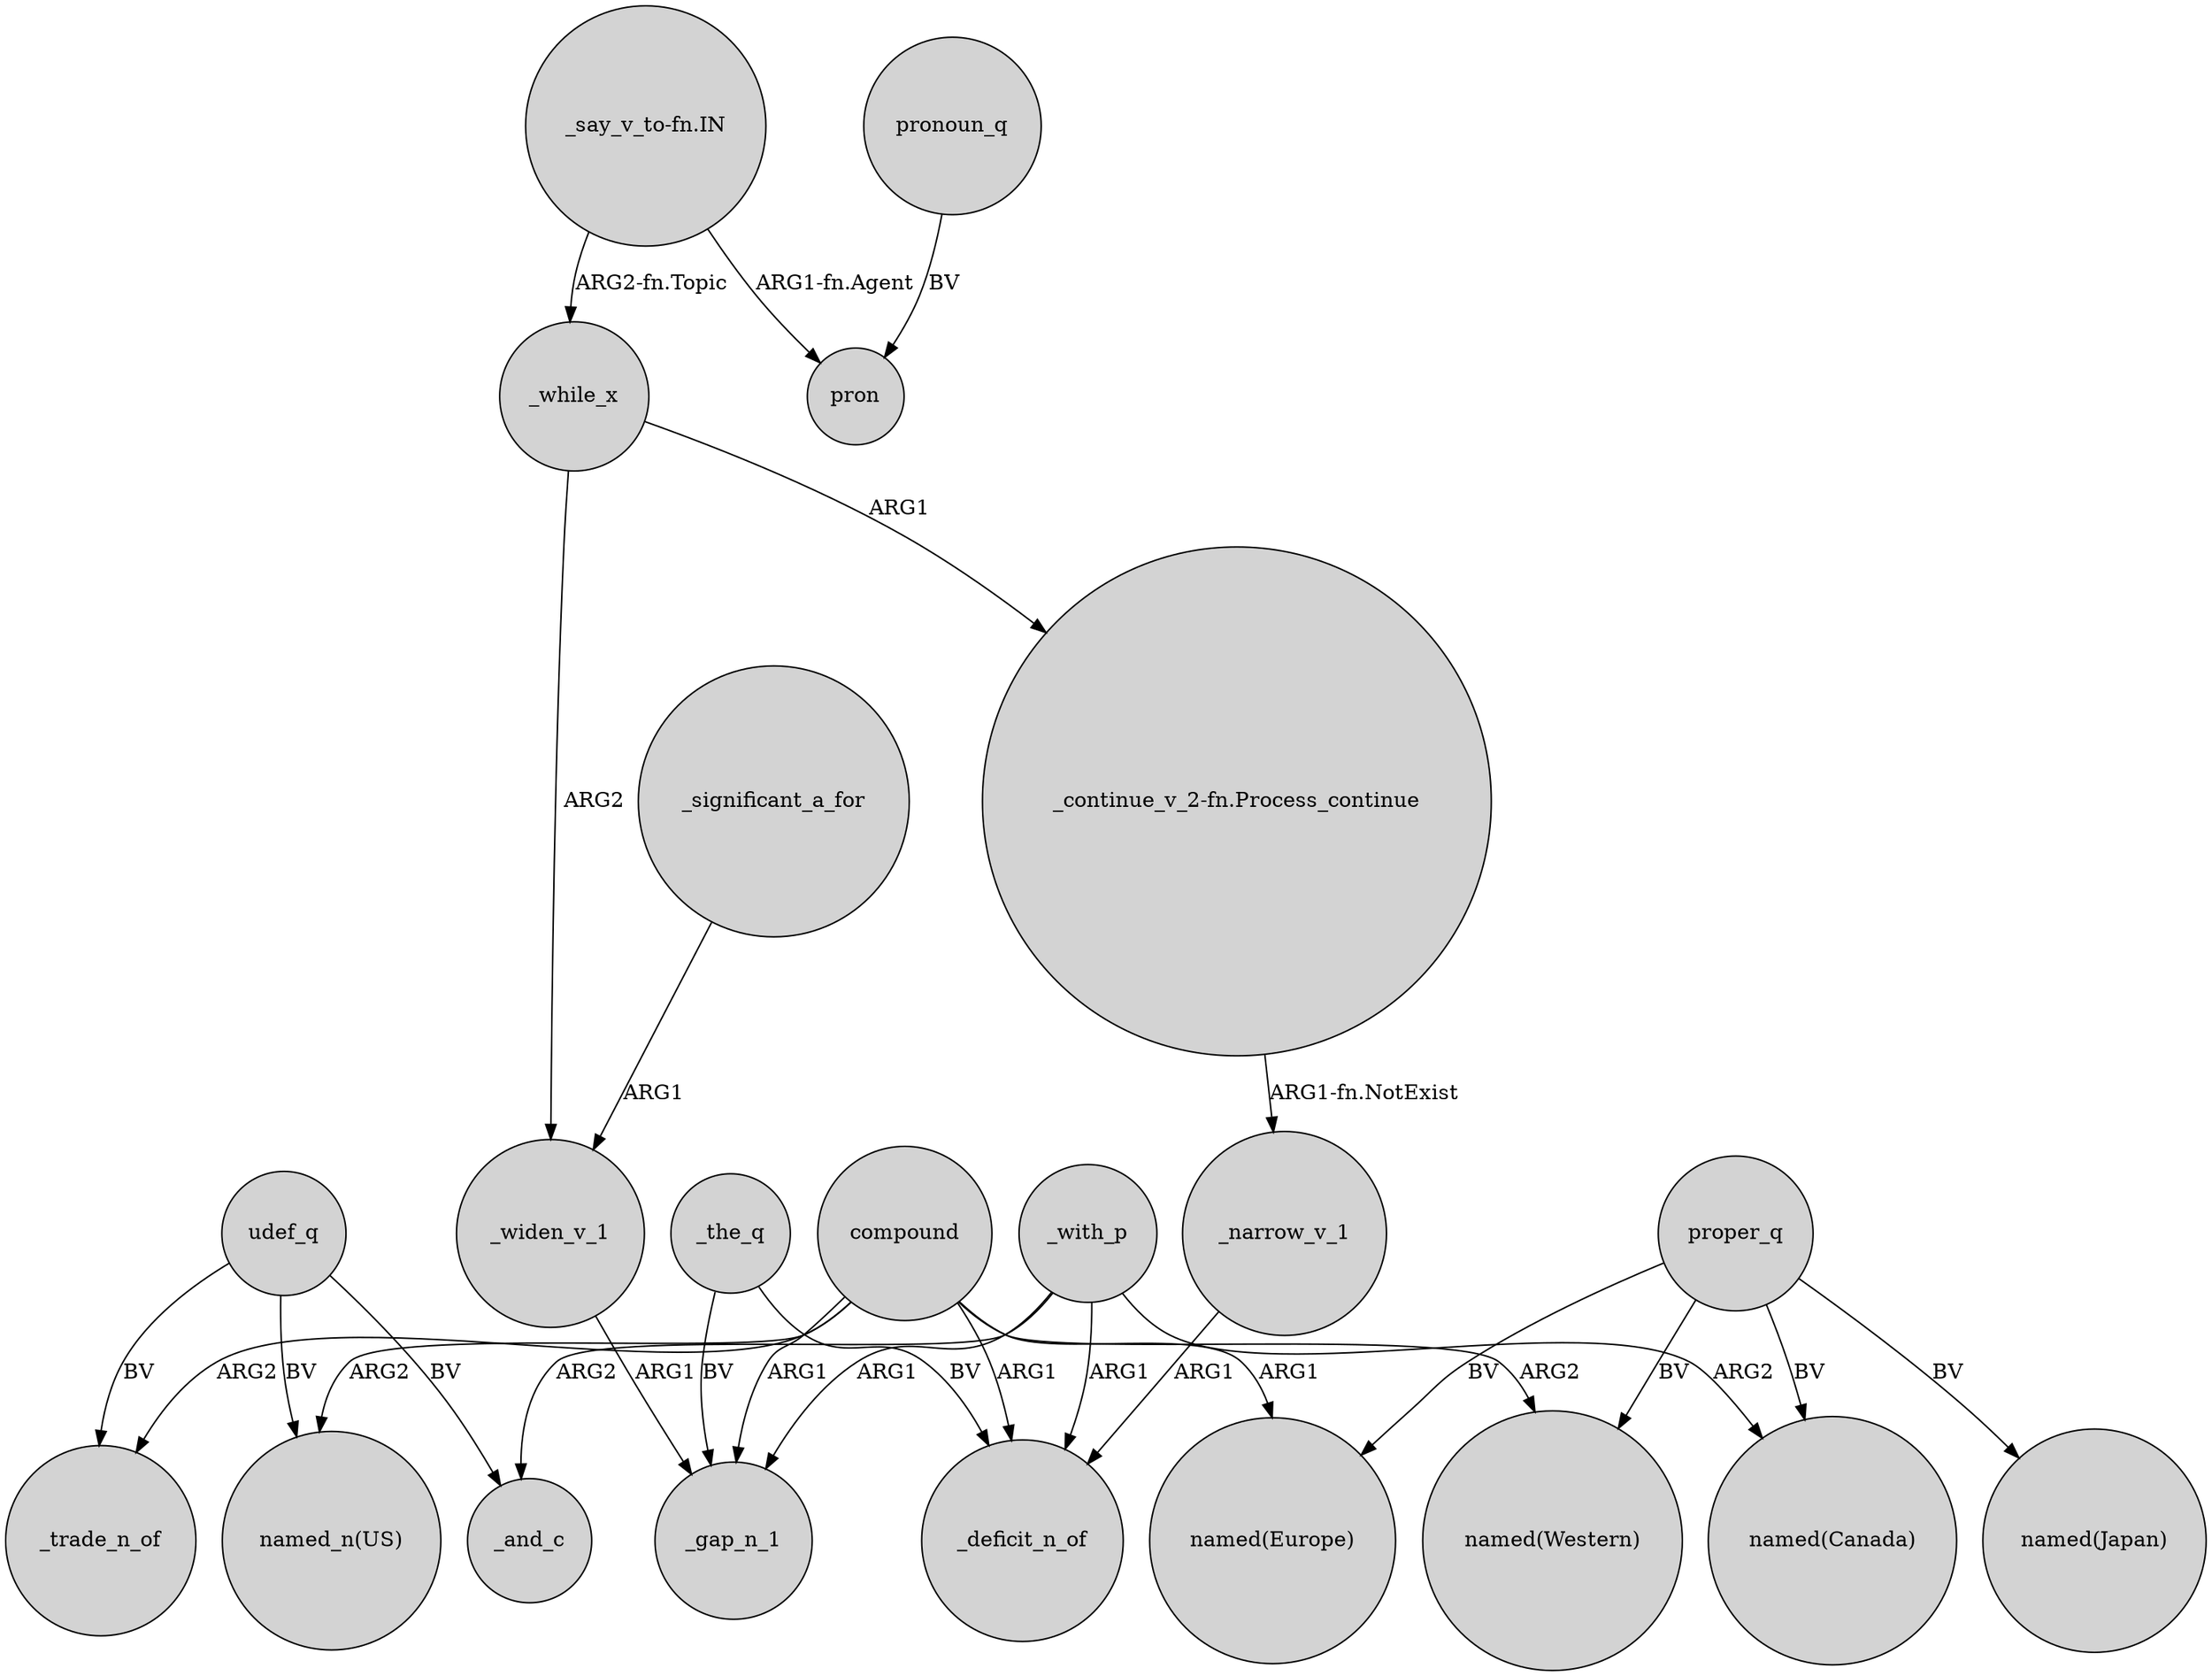 digraph {
	node [shape=circle style=filled]
	_with_p -> _and_c [label=ARG2]
	udef_q -> _trade_n_of [label=BV]
	udef_q -> "named_n(US)" [label=BV]
	proper_q -> "named(Canada)" [label=BV]
	_with_p -> _deficit_n_of [label=ARG1]
	_the_q -> _gap_n_1 [label=BV]
	_with_p -> "named(Canada)" [label=ARG2]
	_while_x -> "_continue_v_2-fn.Process_continue" [label=ARG1]
	proper_q -> "named(Japan)" [label=BV]
	compound -> "named_n(US)" [label=ARG2]
	_significant_a_for -> _widen_v_1 [label=ARG1]
	_while_x -> _widen_v_1 [label=ARG2]
	compound -> "named(Europe)" [label=ARG1]
	pronoun_q -> pron [label=BV]
	"_say_v_to-fn.IN" -> _while_x [label="ARG2-fn.Topic"]
	_with_p -> _gap_n_1 [label=ARG1]
	compound -> _trade_n_of [label=ARG2]
	proper_q -> "named(Europe)" [label=BV]
	"_continue_v_2-fn.Process_continue" -> _narrow_v_1 [label="ARG1-fn.NotExist"]
	compound -> _deficit_n_of [label=ARG1]
	proper_q -> "named(Western)" [label=BV]
	"_say_v_to-fn.IN" -> pron [label="ARG1-fn.Agent"]
	compound -> _gap_n_1 [label=ARG1]
	_the_q -> _deficit_n_of [label=BV]
	_widen_v_1 -> _gap_n_1 [label=ARG1]
	udef_q -> _and_c [label=BV]
	_narrow_v_1 -> _deficit_n_of [label=ARG1]
	compound -> "named(Western)" [label=ARG2]
}

